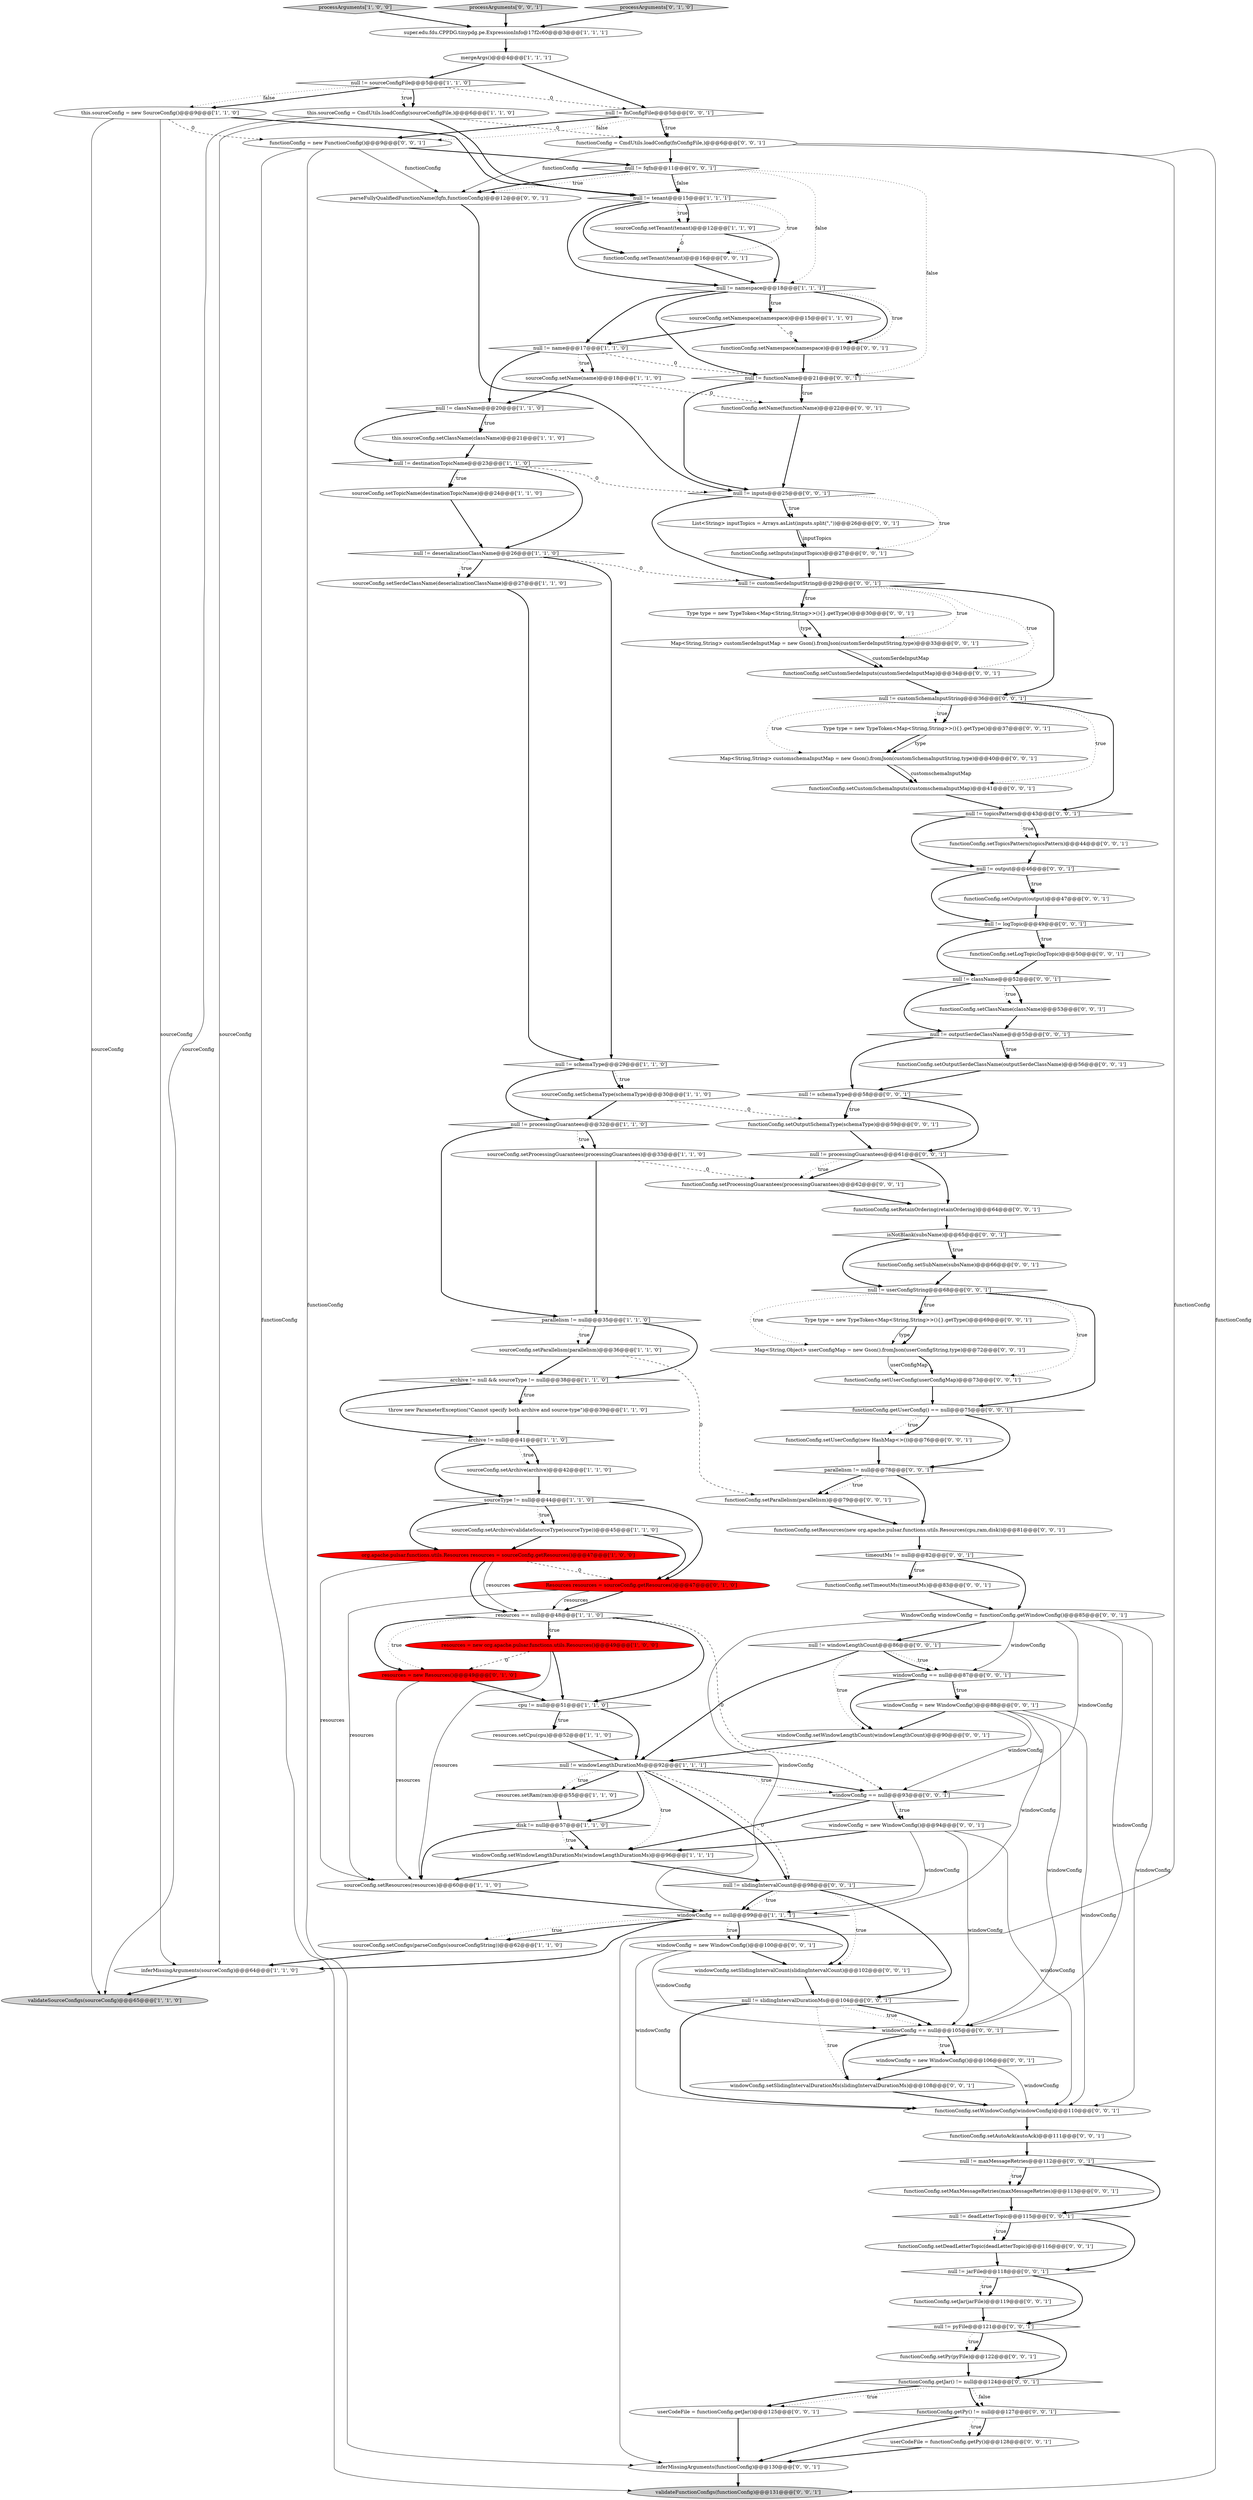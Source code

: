 digraph {
1 [style = filled, label = "org.apache.pulsar.functions.utils.Resources resources = sourceConfig.getResources()@@@47@@@['1', '0', '0']", fillcolor = red, shape = ellipse image = "AAA1AAABBB1BBB"];
48 [style = filled, label = "null != pyFile@@@121@@@['0', '0', '1']", fillcolor = white, shape = diamond image = "AAA0AAABBB3BBB"];
44 [style = filled, label = "Resources resources = sourceConfig.getResources()@@@47@@@['0', '1', '0']", fillcolor = red, shape = ellipse image = "AAA1AAABBB2BBB"];
76 [style = filled, label = "null != fqfn@@@11@@@['0', '0', '1']", fillcolor = white, shape = diamond image = "AAA0AAABBB3BBB"];
21 [style = filled, label = "sourceConfig.setParallelism(parallelism)@@@36@@@['1', '1', '0']", fillcolor = white, shape = ellipse image = "AAA0AAABBB1BBB"];
112 [style = filled, label = "functionConfig.setWindowConfig(windowConfig)@@@110@@@['0', '0', '1']", fillcolor = white, shape = ellipse image = "AAA0AAABBB3BBB"];
26 [style = filled, label = "archive != null && sourceType != null@@@38@@@['1', '1', '0']", fillcolor = white, shape = diamond image = "AAA0AAABBB1BBB"];
114 [style = filled, label = "isNotBlank(subsName)@@@65@@@['0', '0', '1']", fillcolor = white, shape = diamond image = "AAA0AAABBB3BBB"];
11 [style = filled, label = "null != tenant@@@15@@@['1', '1', '1']", fillcolor = white, shape = diamond image = "AAA0AAABBB1BBB"];
33 [style = filled, label = "windowConfig.setWindowLengthDurationMs(windowLengthDurationMs)@@@96@@@['1', '1', '1']", fillcolor = white, shape = ellipse image = "AAA0AAABBB1BBB"];
61 [style = filled, label = "Map<String,String> customschemaInputMap = new Gson().fromJson(customSchemaInputString,type)@@@40@@@['0', '0', '1']", fillcolor = white, shape = ellipse image = "AAA0AAABBB3BBB"];
42 [style = filled, label = "resources.setCpu(cpu)@@@52@@@['1', '1', '0']", fillcolor = white, shape = ellipse image = "AAA0AAABBB1BBB"];
17 [style = filled, label = "parallelism != null@@@35@@@['1', '1', '0']", fillcolor = white, shape = diamond image = "AAA0AAABBB1BBB"];
8 [style = filled, label = "windowConfig == null@@@99@@@['1', '1', '1']", fillcolor = white, shape = diamond image = "AAA0AAABBB1BBB"];
125 [style = filled, label = "null != maxMessageRetries@@@112@@@['0', '0', '1']", fillcolor = white, shape = diamond image = "AAA0AAABBB3BBB"];
110 [style = filled, label = "inferMissingArguments(functionConfig)@@@130@@@['0', '0', '1']", fillcolor = white, shape = ellipse image = "AAA0AAABBB3BBB"];
108 [style = filled, label = "functionConfig.setTimeoutMs(timeoutMs)@@@83@@@['0', '0', '1']", fillcolor = white, shape = ellipse image = "AAA0AAABBB3BBB"];
73 [style = filled, label = "null != fnConfigFile@@@5@@@['0', '0', '1']", fillcolor = white, shape = diamond image = "AAA0AAABBB3BBB"];
82 [style = filled, label = "functionConfig.setResources(new org.apache.pulsar.functions.utils.Resources(cpu,ram,disk))@@@81@@@['0', '0', '1']", fillcolor = white, shape = ellipse image = "AAA0AAABBB3BBB"];
57 [style = filled, label = "functionConfig.setRetainOrdering(retainOrdering)@@@64@@@['0', '0', '1']", fillcolor = white, shape = ellipse image = "AAA0AAABBB3BBB"];
121 [style = filled, label = "functionConfig = new FunctionConfig()@@@9@@@['0', '0', '1']", fillcolor = white, shape = ellipse image = "AAA0AAABBB3BBB"];
80 [style = filled, label = "functionConfig.setProcessingGuarantees(processingGuarantees)@@@62@@@['0', '0', '1']", fillcolor = white, shape = ellipse image = "AAA0AAABBB3BBB"];
83 [style = filled, label = "functionConfig.setJar(jarFile)@@@119@@@['0', '0', '1']", fillcolor = white, shape = ellipse image = "AAA0AAABBB3BBB"];
100 [style = filled, label = "null != processingGuarantees@@@61@@@['0', '0', '1']", fillcolor = white, shape = diamond image = "AAA0AAABBB3BBB"];
53 [style = filled, label = "windowConfig.setSlidingIntervalCount(slidingIntervalCount)@@@102@@@['0', '0', '1']", fillcolor = white, shape = ellipse image = "AAA0AAABBB3BBB"];
10 [style = filled, label = "processArguments['1', '0', '0']", fillcolor = lightgray, shape = diamond image = "AAA0AAABBB1BBB"];
47 [style = filled, label = "null != windowLengthCount@@@86@@@['0', '0', '1']", fillcolor = white, shape = diamond image = "AAA0AAABBB3BBB"];
78 [style = filled, label = "windowConfig.setSlidingIntervalDurationMs(slidingIntervalDurationMs)@@@108@@@['0', '0', '1']", fillcolor = white, shape = ellipse image = "AAA0AAABBB3BBB"];
75 [style = filled, label = "Type type = new TypeToken<Map<String,String>>(){}.getType()@@@69@@@['0', '0', '1']", fillcolor = white, shape = ellipse image = "AAA0AAABBB3BBB"];
124 [style = filled, label = "functionConfig.setTopicsPattern(topicsPattern)@@@44@@@['0', '0', '1']", fillcolor = white, shape = ellipse image = "AAA0AAABBB3BBB"];
3 [style = filled, label = "sourceConfig.setTopicName(destinationTopicName)@@@24@@@['1', '1', '0']", fillcolor = white, shape = ellipse image = "AAA0AAABBB1BBB"];
7 [style = filled, label = "null != windowLengthDurationMs@@@92@@@['1', '1', '1']", fillcolor = white, shape = diamond image = "AAA0AAABBB1BBB"];
22 [style = filled, label = "this.sourceConfig = new SourceConfig()@@@9@@@['1', '1', '0']", fillcolor = white, shape = ellipse image = "AAA0AAABBB1BBB"];
28 [style = filled, label = "sourceConfig.setTenant(tenant)@@@12@@@['1', '1', '0']", fillcolor = white, shape = ellipse image = "AAA0AAABBB1BBB"];
62 [style = filled, label = "null != className@@@52@@@['0', '0', '1']", fillcolor = white, shape = diamond image = "AAA0AAABBB3BBB"];
98 [style = filled, label = "functionConfig.setName(functionName)@@@22@@@['0', '0', '1']", fillcolor = white, shape = ellipse image = "AAA0AAABBB3BBB"];
29 [style = filled, label = "sourceConfig.setSerdeClassName(deserializationClassName)@@@27@@@['1', '1', '0']", fillcolor = white, shape = ellipse image = "AAA0AAABBB1BBB"];
79 [style = filled, label = "null != userConfigString@@@68@@@['0', '0', '1']", fillcolor = white, shape = diamond image = "AAA0AAABBB3BBB"];
117 [style = filled, label = "functionConfig.setOutput(output)@@@47@@@['0', '0', '1']", fillcolor = white, shape = ellipse image = "AAA0AAABBB3BBB"];
67 [style = filled, label = "null != jarFile@@@118@@@['0', '0', '1']", fillcolor = white, shape = diamond image = "AAA0AAABBB3BBB"];
86 [style = filled, label = "functionConfig.setSubName(subsName)@@@66@@@['0', '0', '1']", fillcolor = white, shape = ellipse image = "AAA0AAABBB3BBB"];
35 [style = filled, label = "throw new ParameterException(\"Cannot specify both archive and source-type\")@@@39@@@['1', '1', '0']", fillcolor = white, shape = ellipse image = "AAA0AAABBB1BBB"];
27 [style = filled, label = "null != sourceConfigFile@@@5@@@['1', '1', '0']", fillcolor = white, shape = diamond image = "AAA0AAABBB1BBB"];
111 [style = filled, label = "functionConfig.setInputs(inputTopics)@@@27@@@['0', '0', '1']", fillcolor = white, shape = ellipse image = "AAA0AAABBB3BBB"];
40 [style = filled, label = "null != className@@@20@@@['1', '1', '0']", fillcolor = white, shape = diamond image = "AAA0AAABBB1BBB"];
97 [style = filled, label = "Map<String,Object> userConfigMap = new Gson().fromJson(userConfigString,type)@@@72@@@['0', '0', '1']", fillcolor = white, shape = ellipse image = "AAA0AAABBB3BBB"];
25 [style = filled, label = "null != deserializationClassName@@@26@@@['1', '1', '0']", fillcolor = white, shape = diamond image = "AAA0AAABBB1BBB"];
68 [style = filled, label = "null != output@@@46@@@['0', '0', '1']", fillcolor = white, shape = diamond image = "AAA0AAABBB3BBB"];
60 [style = filled, label = "Type type = new TypeToken<Map<String,String>>(){}.getType()@@@30@@@['0', '0', '1']", fillcolor = white, shape = ellipse image = "AAA0AAABBB3BBB"];
49 [style = filled, label = "null != schemaType@@@58@@@['0', '0', '1']", fillcolor = white, shape = diamond image = "AAA0AAABBB3BBB"];
106 [style = filled, label = "WindowConfig windowConfig = functionConfig.getWindowConfig()@@@85@@@['0', '0', '1']", fillcolor = white, shape = ellipse image = "AAA0AAABBB3BBB"];
96 [style = filled, label = "functionConfig = CmdUtils.loadConfig(fnConfigFile,)@@@6@@@['0', '0', '1']", fillcolor = white, shape = ellipse image = "AAA0AAABBB3BBB"];
23 [style = filled, label = "null != namespace@@@18@@@['1', '1', '1']", fillcolor = white, shape = diamond image = "AAA0AAABBB1BBB"];
6 [style = filled, label = "sourceConfig.setProcessingGuarantees(processingGuarantees)@@@33@@@['1', '1', '0']", fillcolor = white, shape = ellipse image = "AAA0AAABBB1BBB"];
13 [style = filled, label = "sourceConfig.setConfigs(parseConfigs(sourceConfigString))@@@62@@@['1', '1', '0']", fillcolor = white, shape = ellipse image = "AAA0AAABBB1BBB"];
50 [style = filled, label = "functionConfig.setUserConfig(userConfigMap)@@@73@@@['0', '0', '1']", fillcolor = white, shape = ellipse image = "AAA0AAABBB3BBB"];
91 [style = filled, label = "null != deadLetterTopic@@@115@@@['0', '0', '1']", fillcolor = white, shape = diamond image = "AAA0AAABBB3BBB"];
77 [style = filled, label = "functionConfig.setClassName(className)@@@53@@@['0', '0', '1']", fillcolor = white, shape = ellipse image = "AAA0AAABBB3BBB"];
12 [style = filled, label = "null != schemaType@@@29@@@['1', '1', '0']", fillcolor = white, shape = diamond image = "AAA0AAABBB1BBB"];
122 [style = filled, label = "functionConfig.setTenant(tenant)@@@16@@@['0', '0', '1']", fillcolor = white, shape = ellipse image = "AAA0AAABBB3BBB"];
101 [style = filled, label = "null != customSchemaInputString@@@36@@@['0', '0', '1']", fillcolor = white, shape = diamond image = "AAA0AAABBB3BBB"];
116 [style = filled, label = "processArguments['0', '0', '1']", fillcolor = lightgray, shape = diamond image = "AAA0AAABBB3BBB"];
16 [style = filled, label = "this.sourceConfig = CmdUtils.loadConfig(sourceConfigFile,)@@@6@@@['1', '1', '0']", fillcolor = white, shape = ellipse image = "AAA0AAABBB1BBB"];
54 [style = filled, label = "windowConfig = new WindowConfig()@@@94@@@['0', '0', '1']", fillcolor = white, shape = ellipse image = "AAA0AAABBB3BBB"];
88 [style = filled, label = "parallelism != null@@@78@@@['0', '0', '1']", fillcolor = white, shape = diamond image = "AAA0AAABBB3BBB"];
0 [style = filled, label = "archive != null@@@41@@@['1', '1', '0']", fillcolor = white, shape = diamond image = "AAA0AAABBB1BBB"];
84 [style = filled, label = "functionConfig.setPy(pyFile)@@@122@@@['0', '0', '1']", fillcolor = white, shape = ellipse image = "AAA0AAABBB3BBB"];
107 [style = filled, label = "null != outputSerdeClassName@@@55@@@['0', '0', '1']", fillcolor = white, shape = diamond image = "AAA0AAABBB3BBB"];
39 [style = filled, label = "mergeArgs()@@@4@@@['1', '1', '1']", fillcolor = white, shape = ellipse image = "AAA0AAABBB1BBB"];
15 [style = filled, label = "sourceConfig.setSchemaType(schemaType)@@@30@@@['1', '1', '0']", fillcolor = white, shape = ellipse image = "AAA0AAABBB1BBB"];
87 [style = filled, label = "List<String> inputTopics = Arrays.asList(inputs.split(\",\"))@@@26@@@['0', '0', '1']", fillcolor = white, shape = ellipse image = "AAA0AAABBB3BBB"];
64 [style = filled, label = "null != inputs@@@25@@@['0', '0', '1']", fillcolor = white, shape = diamond image = "AAA0AAABBB3BBB"];
93 [style = filled, label = "null != slidingIntervalDurationMs@@@104@@@['0', '0', '1']", fillcolor = white, shape = diamond image = "AAA0AAABBB3BBB"];
123 [style = filled, label = "functionConfig.setParallelism(parallelism)@@@79@@@['0', '0', '1']", fillcolor = white, shape = ellipse image = "AAA0AAABBB3BBB"];
45 [style = filled, label = "processArguments['0', '1', '0']", fillcolor = lightgray, shape = diamond image = "AAA0AAABBB2BBB"];
31 [style = filled, label = "inferMissingArguments(sourceConfig)@@@64@@@['1', '1', '0']", fillcolor = white, shape = ellipse image = "AAA0AAABBB1BBB"];
102 [style = filled, label = "windowConfig = new WindowConfig()@@@100@@@['0', '0', '1']", fillcolor = white, shape = ellipse image = "AAA0AAABBB3BBB"];
65 [style = filled, label = "validateFunctionConfigs(functionConfig)@@@131@@@['0', '0', '1']", fillcolor = lightgray, shape = ellipse image = "AAA0AAABBB3BBB"];
58 [style = filled, label = "null != logTopic@@@49@@@['0', '0', '1']", fillcolor = white, shape = diamond image = "AAA0AAABBB3BBB"];
81 [style = filled, label = "Type type = new TypeToken<Map<String,String>>(){}.getType()@@@37@@@['0', '0', '1']", fillcolor = white, shape = ellipse image = "AAA0AAABBB3BBB"];
66 [style = filled, label = "windowConfig = new WindowConfig()@@@88@@@['0', '0', '1']", fillcolor = white, shape = ellipse image = "AAA0AAABBB3BBB"];
72 [style = filled, label = "parseFullyQualifiedFunctionName(fqfn,functionConfig)@@@12@@@['0', '0', '1']", fillcolor = white, shape = ellipse image = "AAA0AAABBB3BBB"];
41 [style = filled, label = "sourceConfig.setArchive(archive)@@@42@@@['1', '1', '0']", fillcolor = white, shape = ellipse image = "AAA0AAABBB1BBB"];
55 [style = filled, label = "functionConfig.setUserConfig(new HashMap<>())@@@76@@@['0', '0', '1']", fillcolor = white, shape = ellipse image = "AAA0AAABBB3BBB"];
63 [style = filled, label = "functionConfig.getJar() != null@@@124@@@['0', '0', '1']", fillcolor = white, shape = diamond image = "AAA0AAABBB3BBB"];
46 [style = filled, label = "resources = new Resources()@@@49@@@['0', '1', '0']", fillcolor = red, shape = ellipse image = "AAA1AAABBB2BBB"];
18 [style = filled, label = "sourceConfig.setResources(resources)@@@60@@@['1', '1', '0']", fillcolor = white, shape = ellipse image = "AAA0AAABBB1BBB"];
94 [style = filled, label = "functionConfig.setCustomSerdeInputs(customSerdeInputMap)@@@34@@@['0', '0', '1']", fillcolor = white, shape = ellipse image = "AAA0AAABBB3BBB"];
99 [style = filled, label = "functionConfig.setOutputSerdeClassName(outputSerdeClassName)@@@56@@@['0', '0', '1']", fillcolor = white, shape = ellipse image = "AAA0AAABBB3BBB"];
105 [style = filled, label = "null != slidingIntervalCount@@@98@@@['0', '0', '1']", fillcolor = white, shape = diamond image = "AAA0AAABBB3BBB"];
89 [style = filled, label = "windowConfig.setWindowLengthCount(windowLengthCount)@@@90@@@['0', '0', '1']", fillcolor = white, shape = ellipse image = "AAA0AAABBB3BBB"];
85 [style = filled, label = "null != topicsPattern@@@43@@@['0', '0', '1']", fillcolor = white, shape = diamond image = "AAA0AAABBB3BBB"];
90 [style = filled, label = "functionConfig.getPy() != null@@@127@@@['0', '0', '1']", fillcolor = white, shape = diamond image = "AAA0AAABBB3BBB"];
74 [style = filled, label = "null != customSerdeInputString@@@29@@@['0', '0', '1']", fillcolor = white, shape = diamond image = "AAA0AAABBB3BBB"];
30 [style = filled, label = "sourceConfig.setNamespace(namespace)@@@15@@@['1', '1', '0']", fillcolor = white, shape = ellipse image = "AAA0AAABBB1BBB"];
2 [style = filled, label = "resources = new org.apache.pulsar.functions.utils.Resources()@@@49@@@['1', '0', '0']", fillcolor = red, shape = ellipse image = "AAA1AAABBB1BBB"];
14 [style = filled, label = "null != processingGuarantees@@@32@@@['1', '1', '0']", fillcolor = white, shape = diamond image = "AAA0AAABBB1BBB"];
59 [style = filled, label = "userCodeFile = functionConfig.getPy()@@@128@@@['0', '0', '1']", fillcolor = white, shape = ellipse image = "AAA0AAABBB3BBB"];
103 [style = filled, label = "functionConfig.setMaxMessageRetries(maxMessageRetries)@@@113@@@['0', '0', '1']", fillcolor = white, shape = ellipse image = "AAA0AAABBB3BBB"];
38 [style = filled, label = "null != name@@@17@@@['1', '1', '0']", fillcolor = white, shape = diamond image = "AAA0AAABBB1BBB"];
119 [style = filled, label = "windowConfig == null@@@87@@@['0', '0', '1']", fillcolor = white, shape = diamond image = "AAA0AAABBB3BBB"];
51 [style = filled, label = "functionConfig.setLogTopic(logTopic)@@@50@@@['0', '0', '1']", fillcolor = white, shape = ellipse image = "AAA0AAABBB3BBB"];
43 [style = filled, label = "super.edu.fdu.CPPDG.tinypdg.pe.ExpressionInfo@17f2c60@@@3@@@['1', '1', '1']", fillcolor = white, shape = ellipse image = "AAA0AAABBB1BBB"];
104 [style = filled, label = "timeoutMs != null@@@82@@@['0', '0', '1']", fillcolor = white, shape = diamond image = "AAA0AAABBB3BBB"];
52 [style = filled, label = "functionConfig.setOutputSchemaType(schemaType)@@@59@@@['0', '0', '1']", fillcolor = white, shape = ellipse image = "AAA0AAABBB3BBB"];
71 [style = filled, label = "Map<String,String> customSerdeInputMap = new Gson().fromJson(customSerdeInputString,type)@@@33@@@['0', '0', '1']", fillcolor = white, shape = ellipse image = "AAA0AAABBB3BBB"];
70 [style = filled, label = "userCodeFile = functionConfig.getJar()@@@125@@@['0', '0', '1']", fillcolor = white, shape = ellipse image = "AAA0AAABBB3BBB"];
113 [style = filled, label = "windowConfig == null@@@105@@@['0', '0', '1']", fillcolor = white, shape = diamond image = "AAA0AAABBB3BBB"];
32 [style = filled, label = "disk != null@@@57@@@['1', '1', '0']", fillcolor = white, shape = diamond image = "AAA0AAABBB1BBB"];
56 [style = filled, label = "functionConfig.getUserConfig() == null@@@75@@@['0', '0', '1']", fillcolor = white, shape = diamond image = "AAA0AAABBB3BBB"];
109 [style = filled, label = "windowConfig == null@@@93@@@['0', '0', '1']", fillcolor = white, shape = diamond image = "AAA0AAABBB3BBB"];
95 [style = filled, label = "null != functionName@@@21@@@['0', '0', '1']", fillcolor = white, shape = diamond image = "AAA0AAABBB3BBB"];
24 [style = filled, label = "this.sourceConfig.setClassName(className)@@@21@@@['1', '1', '0']", fillcolor = white, shape = ellipse image = "AAA0AAABBB1BBB"];
115 [style = filled, label = "windowConfig = new WindowConfig()@@@106@@@['0', '0', '1']", fillcolor = white, shape = ellipse image = "AAA0AAABBB3BBB"];
20 [style = filled, label = "null != destinationTopicName@@@23@@@['1', '1', '0']", fillcolor = white, shape = diamond image = "AAA0AAABBB1BBB"];
19 [style = filled, label = "resources.setRam(ram)@@@55@@@['1', '1', '0']", fillcolor = white, shape = ellipse image = "AAA0AAABBB1BBB"];
118 [style = filled, label = "functionConfig.setDeadLetterTopic(deadLetterTopic)@@@116@@@['0', '0', '1']", fillcolor = white, shape = ellipse image = "AAA0AAABBB3BBB"];
5 [style = filled, label = "sourceConfig.setName(name)@@@18@@@['1', '1', '0']", fillcolor = white, shape = ellipse image = "AAA0AAABBB1BBB"];
92 [style = filled, label = "functionConfig.setCustomSchemaInputs(customschemaInputMap)@@@41@@@['0', '0', '1']", fillcolor = white, shape = ellipse image = "AAA0AAABBB3BBB"];
4 [style = filled, label = "resources == null@@@48@@@['1', '1', '0']", fillcolor = white, shape = diamond image = "AAA0AAABBB1BBB"];
34 [style = filled, label = "sourceType != null@@@44@@@['1', '1', '0']", fillcolor = white, shape = diamond image = "AAA0AAABBB1BBB"];
120 [style = filled, label = "functionConfig.setNamespace(namespace)@@@19@@@['0', '0', '1']", fillcolor = white, shape = ellipse image = "AAA0AAABBB3BBB"];
36 [style = filled, label = "validateSourceConfigs(sourceConfig)@@@65@@@['1', '1', '0']", fillcolor = lightgray, shape = ellipse image = "AAA0AAABBB1BBB"];
37 [style = filled, label = "sourceConfig.setArchive(validateSourceType(sourceType))@@@45@@@['1', '1', '0']", fillcolor = white, shape = ellipse image = "AAA0AAABBB1BBB"];
9 [style = filled, label = "cpu != null@@@51@@@['1', '1', '0']", fillcolor = white, shape = diamond image = "AAA0AAABBB1BBB"];
69 [style = filled, label = "functionConfig.setAutoAck(autoAck)@@@111@@@['0', '0', '1']", fillcolor = white, shape = ellipse image = "AAA0AAABBB3BBB"];
124->68 [style = bold, label=""];
7->32 [style = bold, label=""];
100->80 [style = bold, label=""];
115->78 [style = bold, label=""];
34->37 [style = dotted, label="true"];
47->7 [style = bold, label=""];
66->89 [style = bold, label=""];
73->121 [style = bold, label=""];
101->81 [style = dotted, label="true"];
67->48 [style = bold, label=""];
76->11 [style = dotted, label="false"];
7->33 [style = dotted, label="true"];
106->119 [style = solid, label="windowConfig"];
12->15 [style = dotted, label="true"];
60->71 [style = bold, label=""];
88->123 [style = dotted, label="true"];
50->56 [style = bold, label=""];
27->73 [style = dashed, label="0"];
14->17 [style = bold, label=""];
117->58 [style = bold, label=""];
2->46 [style = dashed, label="0"];
4->109 [style = dashed, label="0"];
40->20 [style = bold, label=""];
25->29 [style = bold, label=""];
25->29 [style = dotted, label="true"];
9->7 [style = bold, label=""];
48->84 [style = dotted, label="true"];
66->8 [style = solid, label="windowConfig"];
1->44 [style = dashed, label="0"];
79->97 [style = dotted, label="true"];
119->66 [style = dotted, label="true"];
105->53 [style = dotted, label="true"];
71->94 [style = bold, label=""];
16->31 [style = solid, label="sourceConfig"];
110->65 [style = bold, label=""];
8->102 [style = bold, label=""];
21->26 [style = bold, label=""];
33->105 [style = bold, label=""];
76->11 [style = bold, label=""];
58->62 [style = bold, label=""];
62->77 [style = bold, label=""];
45->43 [style = bold, label=""];
7->109 [style = dotted, label="true"];
33->18 [style = bold, label=""];
28->122 [style = dashed, label="0"];
82->104 [style = bold, label=""];
109->33 [style = bold, label=""];
106->47 [style = bold, label=""];
7->105 [style = bold, label=""];
107->99 [style = bold, label=""];
85->68 [style = bold, label=""];
99->49 [style = bold, label=""];
26->35 [style = bold, label=""];
80->57 [style = bold, label=""];
104->108 [style = bold, label=""];
54->33 [style = bold, label=""];
11->28 [style = dotted, label="true"];
96->76 [style = bold, label=""];
74->60 [style = dotted, label="true"];
74->71 [style = dotted, label="true"];
59->110 [style = bold, label=""];
40->24 [style = bold, label=""];
74->94 [style = dotted, label="true"];
58->51 [style = dotted, label="true"];
79->75 [style = dotted, label="true"];
15->52 [style = dashed, label="0"];
75->97 [style = solid, label="type"];
54->112 [style = solid, label="windowConfig"];
32->18 [style = bold, label=""];
13->31 [style = bold, label=""];
53->93 [style = bold, label=""];
125->91 [style = bold, label=""];
17->21 [style = bold, label=""];
8->53 [style = bold, label=""];
52->100 [style = bold, label=""];
118->67 [style = bold, label=""];
38->5 [style = dotted, label="true"];
77->107 [style = bold, label=""];
4->46 [style = bold, label=""];
108->106 [style = bold, label=""];
105->93 [style = bold, label=""];
113->115 [style = bold, label=""];
76->23 [style = dotted, label="false"];
121->110 [style = solid, label="functionConfig"];
63->90 [style = bold, label=""];
66->113 [style = solid, label="windowConfig"];
7->105 [style = dashed, label="0"];
11->28 [style = bold, label=""];
106->113 [style = solid, label="windowConfig"];
1->4 [style = bold, label=""];
95->98 [style = bold, label=""];
79->56 [style = bold, label=""];
101->92 [style = dotted, label="true"];
63->90 [style = dotted, label="false"];
78->112 [style = bold, label=""];
23->30 [style = bold, label=""];
73->121 [style = dotted, label="false"];
106->112 [style = solid, label="windowConfig"];
94->101 [style = bold, label=""];
92->85 [style = bold, label=""];
101->85 [style = bold, label=""];
119->89 [style = bold, label=""];
37->1 [style = bold, label=""];
64->74 [style = bold, label=""];
103->91 [style = bold, label=""];
21->123 [style = dashed, label="0"];
20->3 [style = bold, label=""];
4->2 [style = bold, label=""];
2->9 [style = bold, label=""];
9->42 [style = dotted, label="true"];
27->16 [style = bold, label=""];
8->102 [style = dotted, label="true"];
61->92 [style = bold, label=""];
102->112 [style = solid, label="windowConfig"];
27->22 [style = bold, label=""];
20->25 [style = bold, label=""];
83->48 [style = bold, label=""];
84->63 [style = bold, label=""];
30->120 [style = dashed, label="0"];
62->77 [style = dotted, label="true"];
24->20 [style = bold, label=""];
22->121 [style = dashed, label="0"];
119->66 [style = bold, label=""];
0->34 [style = bold, label=""];
26->0 [style = bold, label=""];
35->0 [style = bold, label=""];
101->61 [style = dotted, label="true"];
79->50 [style = dotted, label="true"];
63->70 [style = dotted, label="true"];
44->4 [style = bold, label=""];
58->51 [style = bold, label=""];
85->124 [style = dotted, label="true"];
68->117 [style = bold, label=""];
114->86 [style = dotted, label="true"];
90->59 [style = dotted, label="true"];
98->64 [style = bold, label=""];
111->74 [style = bold, label=""];
12->14 [style = bold, label=""];
125->103 [style = dotted, label="true"];
121->76 [style = bold, label=""];
46->18 [style = solid, label="resources"];
38->95 [style = dashed, label="0"];
55->88 [style = bold, label=""];
104->106 [style = bold, label=""];
20->3 [style = dotted, label="true"];
122->23 [style = bold, label=""];
95->98 [style = dotted, label="true"];
42->7 [style = bold, label=""];
105->8 [style = dotted, label="true"];
93->113 [style = dotted, label="true"];
44->4 [style = solid, label="resources"];
22->36 [style = solid, label="sourceConfig"];
96->65 [style = solid, label="functionConfig"];
106->8 [style = solid, label="windowConfig"];
17->21 [style = dotted, label="true"];
0->41 [style = dotted, label="true"];
23->120 [style = bold, label=""];
49->100 [style = bold, label=""];
16->36 [style = solid, label="sourceConfig"];
22->11 [style = bold, label=""];
14->6 [style = bold, label=""];
72->64 [style = bold, label=""];
62->107 [style = bold, label=""];
57->114 [style = bold, label=""];
4->2 [style = dotted, label="true"];
47->119 [style = dotted, label="true"];
123->82 [style = bold, label=""];
56->55 [style = dotted, label="true"];
6->17 [style = bold, label=""];
38->5 [style = bold, label=""];
4->9 [style = bold, label=""];
85->124 [style = bold, label=""];
23->120 [style = dotted, label="true"];
1->4 [style = solid, label="resources"];
90->59 [style = bold, label=""];
121->72 [style = solid, label="functionConfig"];
54->8 [style = solid, label="windowConfig"];
46->9 [style = bold, label=""];
121->65 [style = solid, label="functionConfig"];
9->42 [style = bold, label=""];
51->62 [style = bold, label=""];
15->14 [style = bold, label=""];
8->31 [style = bold, label=""];
10->43 [style = bold, label=""];
105->8 [style = bold, label=""];
5->98 [style = dashed, label="0"];
25->74 [style = dashed, label="0"];
64->111 [style = dotted, label="true"];
48->84 [style = bold, label=""];
63->70 [style = bold, label=""];
31->36 [style = bold, label=""];
66->112 [style = solid, label="windowConfig"];
102->53 [style = bold, label=""];
69->125 [style = bold, label=""];
27->22 [style = dotted, label="false"];
101->81 [style = bold, label=""];
47->89 [style = dotted, label="true"];
32->33 [style = bold, label=""];
112->69 [style = bold, label=""];
32->33 [style = dotted, label="true"];
109->54 [style = dotted, label="true"];
96->72 [style = solid, label="functionConfig"];
114->79 [style = bold, label=""];
0->41 [style = bold, label=""];
102->113 [style = solid, label="windowConfig"];
97->50 [style = solid, label="userConfigMap"];
49->52 [style = dotted, label="true"];
6->80 [style = dashed, label="0"];
19->32 [style = bold, label=""];
96->110 [style = solid, label="functionConfig"];
39->73 [style = bold, label=""];
113->78 [style = bold, label=""];
4->46 [style = dotted, label="true"];
28->23 [style = bold, label=""];
76->72 [style = dotted, label="true"];
47->119 [style = bold, label=""];
95->64 [style = bold, label=""];
70->110 [style = bold, label=""];
93->78 [style = dotted, label="true"];
34->44 [style = bold, label=""];
37->44 [style = bold, label=""];
74->60 [style = bold, label=""];
79->75 [style = bold, label=""];
2->18 [style = solid, label="resources"];
56->55 [style = bold, label=""];
44->18 [style = solid, label="resources"];
54->113 [style = solid, label="windowConfig"];
23->95 [style = bold, label=""];
18->8 [style = bold, label=""];
26->35 [style = dotted, label="true"];
8->13 [style = dotted, label="true"];
68->117 [style = dotted, label="true"];
67->83 [style = bold, label=""];
5->40 [style = bold, label=""];
38->40 [style = bold, label=""];
56->88 [style = bold, label=""];
43->39 [style = bold, label=""];
7->19 [style = bold, label=""];
93->112 [style = bold, label=""];
41->34 [style = bold, label=""];
73->96 [style = bold, label=""];
97->50 [style = bold, label=""];
8->13 [style = bold, label=""];
113->115 [style = dotted, label="true"];
27->16 [style = dotted, label="true"];
14->6 [style = dotted, label="true"];
30->38 [style = bold, label=""];
76->95 [style = dotted, label="false"];
17->26 [style = bold, label=""];
71->94 [style = solid, label="customSerdeInputMap"];
104->108 [style = dotted, label="true"];
16->11 [style = bold, label=""];
73->96 [style = dotted, label="true"];
115->112 [style = solid, label="windowConfig"];
74->101 [style = bold, label=""];
7->19 [style = dotted, label="true"];
3->25 [style = bold, label=""];
34->1 [style = bold, label=""];
89->7 [style = bold, label=""];
12->15 [style = bold, label=""];
91->67 [style = bold, label=""];
40->24 [style = dotted, label="true"];
100->80 [style = dotted, label="true"];
107->99 [style = dotted, label="true"];
60->71 [style = solid, label="type"];
23->30 [style = dotted, label="true"];
20->64 [style = dashed, label="0"];
106->109 [style = solid, label="windowConfig"];
39->27 [style = bold, label=""];
87->111 [style = bold, label=""];
1->18 [style = solid, label="resources"];
75->97 [style = bold, label=""];
93->113 [style = bold, label=""];
87->111 [style = solid, label="inputTopics"];
125->103 [style = bold, label=""];
100->57 [style = bold, label=""];
76->72 [style = bold, label=""];
91->118 [style = dotted, label="true"];
29->12 [style = bold, label=""];
7->109 [style = bold, label=""];
16->96 [style = dashed, label="0"];
49->52 [style = bold, label=""];
34->37 [style = bold, label=""];
64->87 [style = bold, label=""];
25->12 [style = bold, label=""];
11->122 [style = bold, label=""];
88->123 [style = bold, label=""];
23->38 [style = bold, label=""];
109->54 [style = bold, label=""];
61->92 [style = solid, label="customschemaInputMap"];
81->61 [style = bold, label=""];
48->63 [style = bold, label=""];
107->49 [style = bold, label=""];
114->86 [style = bold, label=""];
86->79 [style = bold, label=""];
120->95 [style = bold, label=""];
11->122 [style = dotted, label="true"];
22->31 [style = solid, label="sourceConfig"];
88->82 [style = bold, label=""];
116->43 [style = bold, label=""];
81->61 [style = solid, label="type"];
90->110 [style = bold, label=""];
11->23 [style = bold, label=""];
66->109 [style = solid, label="windowConfig"];
64->87 [style = dotted, label="true"];
67->83 [style = dotted, label="true"];
68->58 [style = bold, label=""];
91->118 [style = bold, label=""];
}
